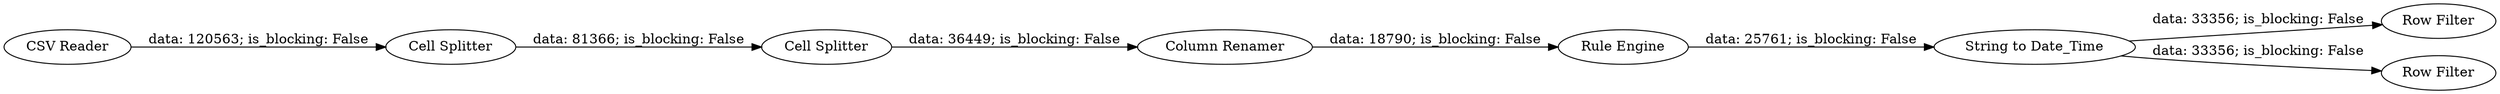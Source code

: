 digraph {
	"-6010159643051050166_8" [label="Row Filter"]
	"-6010159643051050166_1" [label="CSV Reader"]
	"-6010159643051050166_6" [label="String to Date_Time"]
	"-6010159643051050166_3" [label="Column Renamer"]
	"-6010159643051050166_2" [label="Cell Splitter"]
	"-6010159643051050166_4" [label="Cell Splitter"]
	"-6010159643051050166_7" [label="Row Filter"]
	"-6010159643051050166_5" [label="Rule Engine"]
	"-6010159643051050166_3" -> "-6010159643051050166_5" [label="data: 18790; is_blocking: False"]
	"-6010159643051050166_5" -> "-6010159643051050166_6" [label="data: 25761; is_blocking: False"]
	"-6010159643051050166_6" -> "-6010159643051050166_8" [label="data: 33356; is_blocking: False"]
	"-6010159643051050166_6" -> "-6010159643051050166_7" [label="data: 33356; is_blocking: False"]
	"-6010159643051050166_1" -> "-6010159643051050166_2" [label="data: 120563; is_blocking: False"]
	"-6010159643051050166_2" -> "-6010159643051050166_4" [label="data: 81366; is_blocking: False"]
	"-6010159643051050166_4" -> "-6010159643051050166_3" [label="data: 36449; is_blocking: False"]
	rankdir=LR
}
